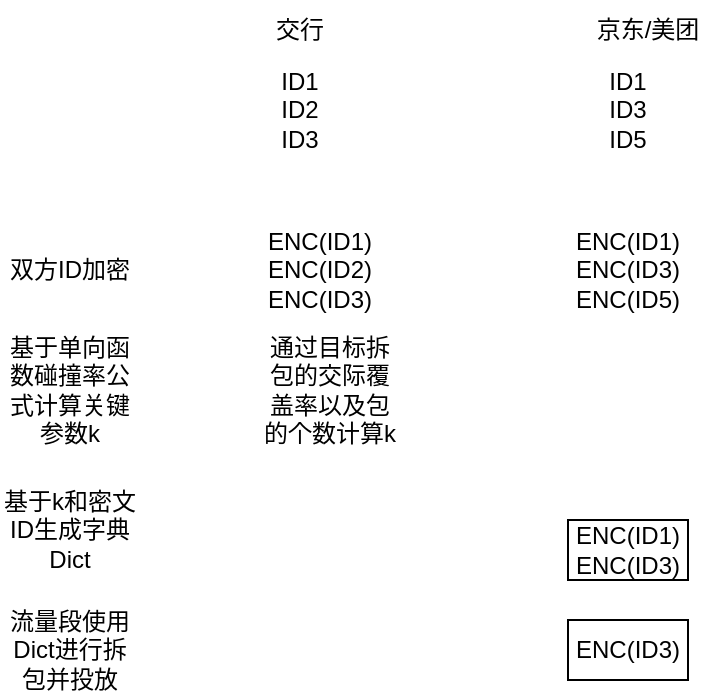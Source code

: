 <mxfile version="21.6.6" type="github">
  <diagram name="Page-1" id="FwtpbAXmtD9cuqcDxjWT">
    <mxGraphModel dx="1306" dy="837" grid="1" gridSize="10" guides="1" tooltips="1" connect="1" arrows="1" fold="1" page="1" pageScale="1" pageWidth="827" pageHeight="1169" math="0" shadow="0">
      <root>
        <mxCell id="0" />
        <mxCell id="1" parent="0" />
        <mxCell id="wKNKQ3M-LoEPYYia_i7z-1" value="交行" style="text;html=1;strokeColor=none;fillColor=none;align=center;verticalAlign=middle;whiteSpace=wrap;rounded=0;" vertex="1" parent="1">
          <mxGeometry x="250" y="100" width="60" height="30" as="geometry" />
        </mxCell>
        <mxCell id="wKNKQ3M-LoEPYYia_i7z-2" value="京东/美团" style="text;html=1;strokeColor=none;fillColor=none;align=center;verticalAlign=middle;whiteSpace=wrap;rounded=0;" vertex="1" parent="1">
          <mxGeometry x="424" y="100" width="60" height="30" as="geometry" />
        </mxCell>
        <mxCell id="wKNKQ3M-LoEPYYia_i7z-3" value="ID1&lt;br&gt;ID2&lt;br&gt;ID3" style="text;html=1;strokeColor=none;fillColor=none;align=center;verticalAlign=middle;whiteSpace=wrap;rounded=0;" vertex="1" parent="1">
          <mxGeometry x="250" y="140" width="60" height="30" as="geometry" />
        </mxCell>
        <mxCell id="wKNKQ3M-LoEPYYia_i7z-4" value="ID1&lt;br&gt;ID3&lt;br&gt;ID5" style="text;html=1;strokeColor=none;fillColor=none;align=center;verticalAlign=middle;whiteSpace=wrap;rounded=0;" vertex="1" parent="1">
          <mxGeometry x="414" y="140" width="60" height="30" as="geometry" />
        </mxCell>
        <mxCell id="wKNKQ3M-LoEPYYia_i7z-5" value="双方ID加密" style="text;html=1;strokeColor=none;fillColor=none;align=center;verticalAlign=middle;whiteSpace=wrap;rounded=0;" vertex="1" parent="1">
          <mxGeometry x="130" y="220" width="70" height="30" as="geometry" />
        </mxCell>
        <mxCell id="wKNKQ3M-LoEPYYia_i7z-6" value="ENC(ID1)&lt;br&gt;ENC(ID2)&lt;br&gt;ENC(ID3)" style="text;html=1;strokeColor=none;fillColor=none;align=center;verticalAlign=middle;whiteSpace=wrap;rounded=0;" vertex="1" parent="1">
          <mxGeometry x="260" y="220" width="60" height="30" as="geometry" />
        </mxCell>
        <mxCell id="wKNKQ3M-LoEPYYia_i7z-7" value="ENC(ID1)&lt;br&gt;ENC(ID3)&lt;br&gt;ENC(ID5)" style="text;html=1;strokeColor=none;fillColor=none;align=center;verticalAlign=middle;whiteSpace=wrap;rounded=0;" vertex="1" parent="1">
          <mxGeometry x="414" y="220" width="60" height="30" as="geometry" />
        </mxCell>
        <mxCell id="wKNKQ3M-LoEPYYia_i7z-8" value="基于单向函数碰撞率公式计算关键参数k" style="text;html=1;strokeColor=none;fillColor=none;align=center;verticalAlign=middle;whiteSpace=wrap;rounded=0;" vertex="1" parent="1">
          <mxGeometry x="130" y="280" width="70" height="30" as="geometry" />
        </mxCell>
        <mxCell id="wKNKQ3M-LoEPYYia_i7z-9" value="通过目标拆包的交际覆盖率以及包的个数计算k" style="text;html=1;strokeColor=none;fillColor=none;align=center;verticalAlign=middle;whiteSpace=wrap;rounded=0;" vertex="1" parent="1">
          <mxGeometry x="260" y="280" width="70" height="30" as="geometry" />
        </mxCell>
        <mxCell id="wKNKQ3M-LoEPYYia_i7z-10" value="基于k和密文ID生成字典Dict" style="text;html=1;strokeColor=none;fillColor=none;align=center;verticalAlign=middle;whiteSpace=wrap;rounded=0;" vertex="1" parent="1">
          <mxGeometry x="130" y="350" width="70" height="30" as="geometry" />
        </mxCell>
        <mxCell id="wKNKQ3M-LoEPYYia_i7z-11" value="流量段使用Dict进行拆包并投放" style="text;html=1;strokeColor=none;fillColor=none;align=center;verticalAlign=middle;whiteSpace=wrap;rounded=0;" vertex="1" parent="1">
          <mxGeometry x="130" y="410" width="70" height="30" as="geometry" />
        </mxCell>
        <mxCell id="wKNKQ3M-LoEPYYia_i7z-12" value="ENC(ID1)&lt;br&gt;ENC(ID3)" style="text;html=1;strokeColor=default;fillColor=none;align=center;verticalAlign=middle;whiteSpace=wrap;rounded=0;" vertex="1" parent="1">
          <mxGeometry x="414" y="360" width="60" height="30" as="geometry" />
        </mxCell>
        <mxCell id="wKNKQ3M-LoEPYYia_i7z-13" value="ENC(ID3)" style="text;html=1;strokeColor=default;fillColor=none;align=center;verticalAlign=middle;whiteSpace=wrap;rounded=0;" vertex="1" parent="1">
          <mxGeometry x="414" y="410" width="60" height="30" as="geometry" />
        </mxCell>
      </root>
    </mxGraphModel>
  </diagram>
</mxfile>
